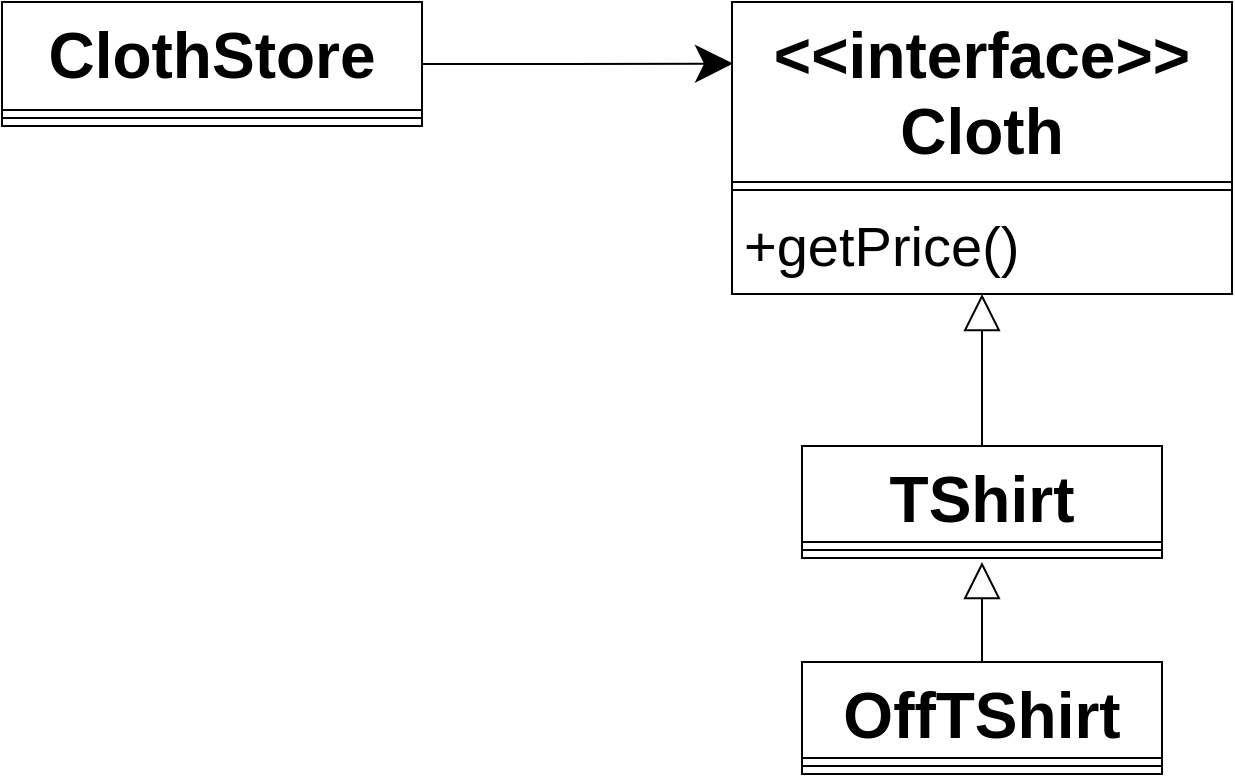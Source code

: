 <mxfile version="14.6.13" type="device"><diagram id="lOc39g2zFMwpDDG7bCKI" name="第 1 页"><mxGraphModel dx="922" dy="710" grid="1" gridSize="10" guides="1" tooltips="1" connect="1" arrows="1" fold="1" page="1" pageScale="1" pageWidth="827" pageHeight="1169" math="0" shadow="0"><root><mxCell id="0"/><mxCell id="1" parent="0"/><mxCell id="hDEoh9QcX2f7K0rtINKy-1" style="edgeStyle=orthogonalEdgeStyle;rounded=0;orthogonalLoop=1;jettySize=auto;html=1;endArrow=classic;endFill=1;startSize=16;endSize=16;entryX=0.002;entryY=0.211;entryDx=0;entryDy=0;entryPerimeter=0;" edge="1" parent="1" source="hDEoh9QcX2f7K0rtINKy-2" target="hDEoh9QcX2f7K0rtINKy-4"><mxGeometry relative="1" as="geometry"><mxPoint x="500" y="181" as="targetPoint"/></mxGeometry></mxCell><mxCell id="hDEoh9QcX2f7K0rtINKy-2" value="ClothStore" style="swimlane;fontStyle=1;align=center;verticalAlign=top;childLayout=stackLayout;horizontal=1;startSize=54;horizontalStack=0;resizeParent=1;resizeParentMax=0;resizeLast=0;collapsible=1;marginBottom=0;fontSize=32;" vertex="1" parent="1"><mxGeometry x="140" y="150" width="210" height="62" as="geometry"/></mxCell><mxCell id="hDEoh9QcX2f7K0rtINKy-3" value="" style="line;strokeWidth=1;fillColor=none;align=left;verticalAlign=middle;spacingTop=-1;spacingLeft=3;spacingRight=3;rotatable=0;labelPosition=right;points=[];portConstraint=eastwest;" vertex="1" parent="hDEoh9QcX2f7K0rtINKy-2"><mxGeometry y="54" width="210" height="8" as="geometry"/></mxCell><mxCell id="hDEoh9QcX2f7K0rtINKy-4" value="&lt;&lt;interface&gt;&gt;&#10;Cloth" style="swimlane;fontStyle=1;align=center;verticalAlign=top;childLayout=stackLayout;horizontal=1;startSize=90;horizontalStack=0;resizeParent=1;resizeParentMax=0;resizeLast=0;collapsible=1;marginBottom=0;fontSize=32;" vertex="1" parent="1"><mxGeometry x="505" y="150" width="250" height="146" as="geometry"/></mxCell><mxCell id="hDEoh9QcX2f7K0rtINKy-5" value="" style="line;strokeWidth=1;fillColor=none;align=left;verticalAlign=middle;spacingTop=-1;spacingLeft=3;spacingRight=3;rotatable=0;labelPosition=right;points=[];portConstraint=eastwest;" vertex="1" parent="hDEoh9QcX2f7K0rtINKy-4"><mxGeometry y="90" width="250" height="8" as="geometry"/></mxCell><mxCell id="hDEoh9QcX2f7K0rtINKy-6" value="+getPrice()" style="text;strokeColor=none;fillColor=none;align=left;verticalAlign=top;spacingLeft=4;spacingRight=4;overflow=hidden;rotatable=0;points=[[0,0.5],[1,0.5]];portConstraint=eastwest;fontSize=28;" vertex="1" parent="hDEoh9QcX2f7K0rtINKy-4"><mxGeometry y="98" width="250" height="48" as="geometry"/></mxCell><mxCell id="hDEoh9QcX2f7K0rtINKy-7" style="edgeStyle=orthogonalEdgeStyle;rounded=0;orthogonalLoop=1;jettySize=auto;html=1;entryX=0.5;entryY=1;entryDx=0;entryDy=0;entryPerimeter=0;endArrow=block;endFill=0;endSize=16;startSize=16;" edge="1" parent="1" source="hDEoh9QcX2f7K0rtINKy-8" target="hDEoh9QcX2f7K0rtINKy-6"><mxGeometry relative="1" as="geometry"/></mxCell><mxCell id="hDEoh9QcX2f7K0rtINKy-8" value="TShirt" style="swimlane;fontStyle=1;align=center;verticalAlign=top;childLayout=stackLayout;horizontal=1;startSize=48;horizontalStack=0;resizeParent=1;resizeParentMax=0;resizeLast=0;collapsible=1;marginBottom=0;fontSize=32;" vertex="1" parent="1"><mxGeometry x="540" y="372" width="180" height="56" as="geometry"/></mxCell><mxCell id="hDEoh9QcX2f7K0rtINKy-9" value="" style="line;strokeWidth=1;fillColor=none;align=left;verticalAlign=middle;spacingTop=-1;spacingLeft=3;spacingRight=3;rotatable=0;labelPosition=right;points=[];portConstraint=eastwest;" vertex="1" parent="hDEoh9QcX2f7K0rtINKy-8"><mxGeometry y="48" width="180" height="8" as="geometry"/></mxCell><mxCell id="hDEoh9QcX2f7K0rtINKy-12" style="edgeStyle=orthogonalEdgeStyle;rounded=0;orthogonalLoop=1;jettySize=auto;html=1;endArrow=block;endFill=0;endSize=16;startSize=16;" edge="1" parent="1" source="hDEoh9QcX2f7K0rtINKy-10"><mxGeometry relative="1" as="geometry"><mxPoint x="630" y="430" as="targetPoint"/></mxGeometry></mxCell><mxCell id="hDEoh9QcX2f7K0rtINKy-10" value="OffTShirt" style="swimlane;fontStyle=1;align=center;verticalAlign=top;childLayout=stackLayout;horizontal=1;startSize=48;horizontalStack=0;resizeParent=1;resizeParentMax=0;resizeLast=0;collapsible=1;marginBottom=0;fontSize=32;" vertex="1" parent="1"><mxGeometry x="540" y="480" width="180" height="56" as="geometry"/></mxCell><mxCell id="hDEoh9QcX2f7K0rtINKy-11" value="" style="line;strokeWidth=1;fillColor=none;align=left;verticalAlign=middle;spacingTop=-1;spacingLeft=3;spacingRight=3;rotatable=0;labelPosition=right;points=[];portConstraint=eastwest;" vertex="1" parent="hDEoh9QcX2f7K0rtINKy-10"><mxGeometry y="48" width="180" height="8" as="geometry"/></mxCell></root></mxGraphModel></diagram></mxfile>
